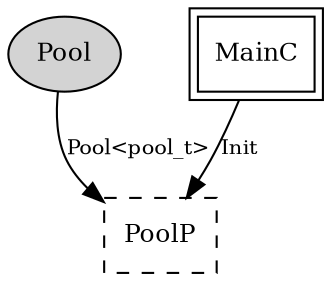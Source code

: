 digraph "tos.system.PoolC" {
  n0x2ace82e43310 [shape=ellipse, style=filled, label="Pool", fontsize=12];
  "PoolC.PoolP" [fontsize=12, shape=box, style=dashed, label="PoolP", URL="../chtml/tos.system.PoolP.html"];
  "MainC" [fontsize=12, shape=box,peripheries=2, URL="../chtml/tos.system.MainC.html"];
  "PoolC.PoolP" [fontsize=12, shape=box, style=dashed, label="PoolP", URL="../chtml/tos.system.PoolP.html"];
  "n0x2ace82e43310" -> "PoolC.PoolP" [label="Pool<pool_t>", URL="../ihtml/tos.interfaces.Pool.html", fontsize=10];
  "MainC" -> "PoolC.PoolP" [label="Init", URL="../ihtml/tos.interfaces.Init.html", fontsize=10];
}

